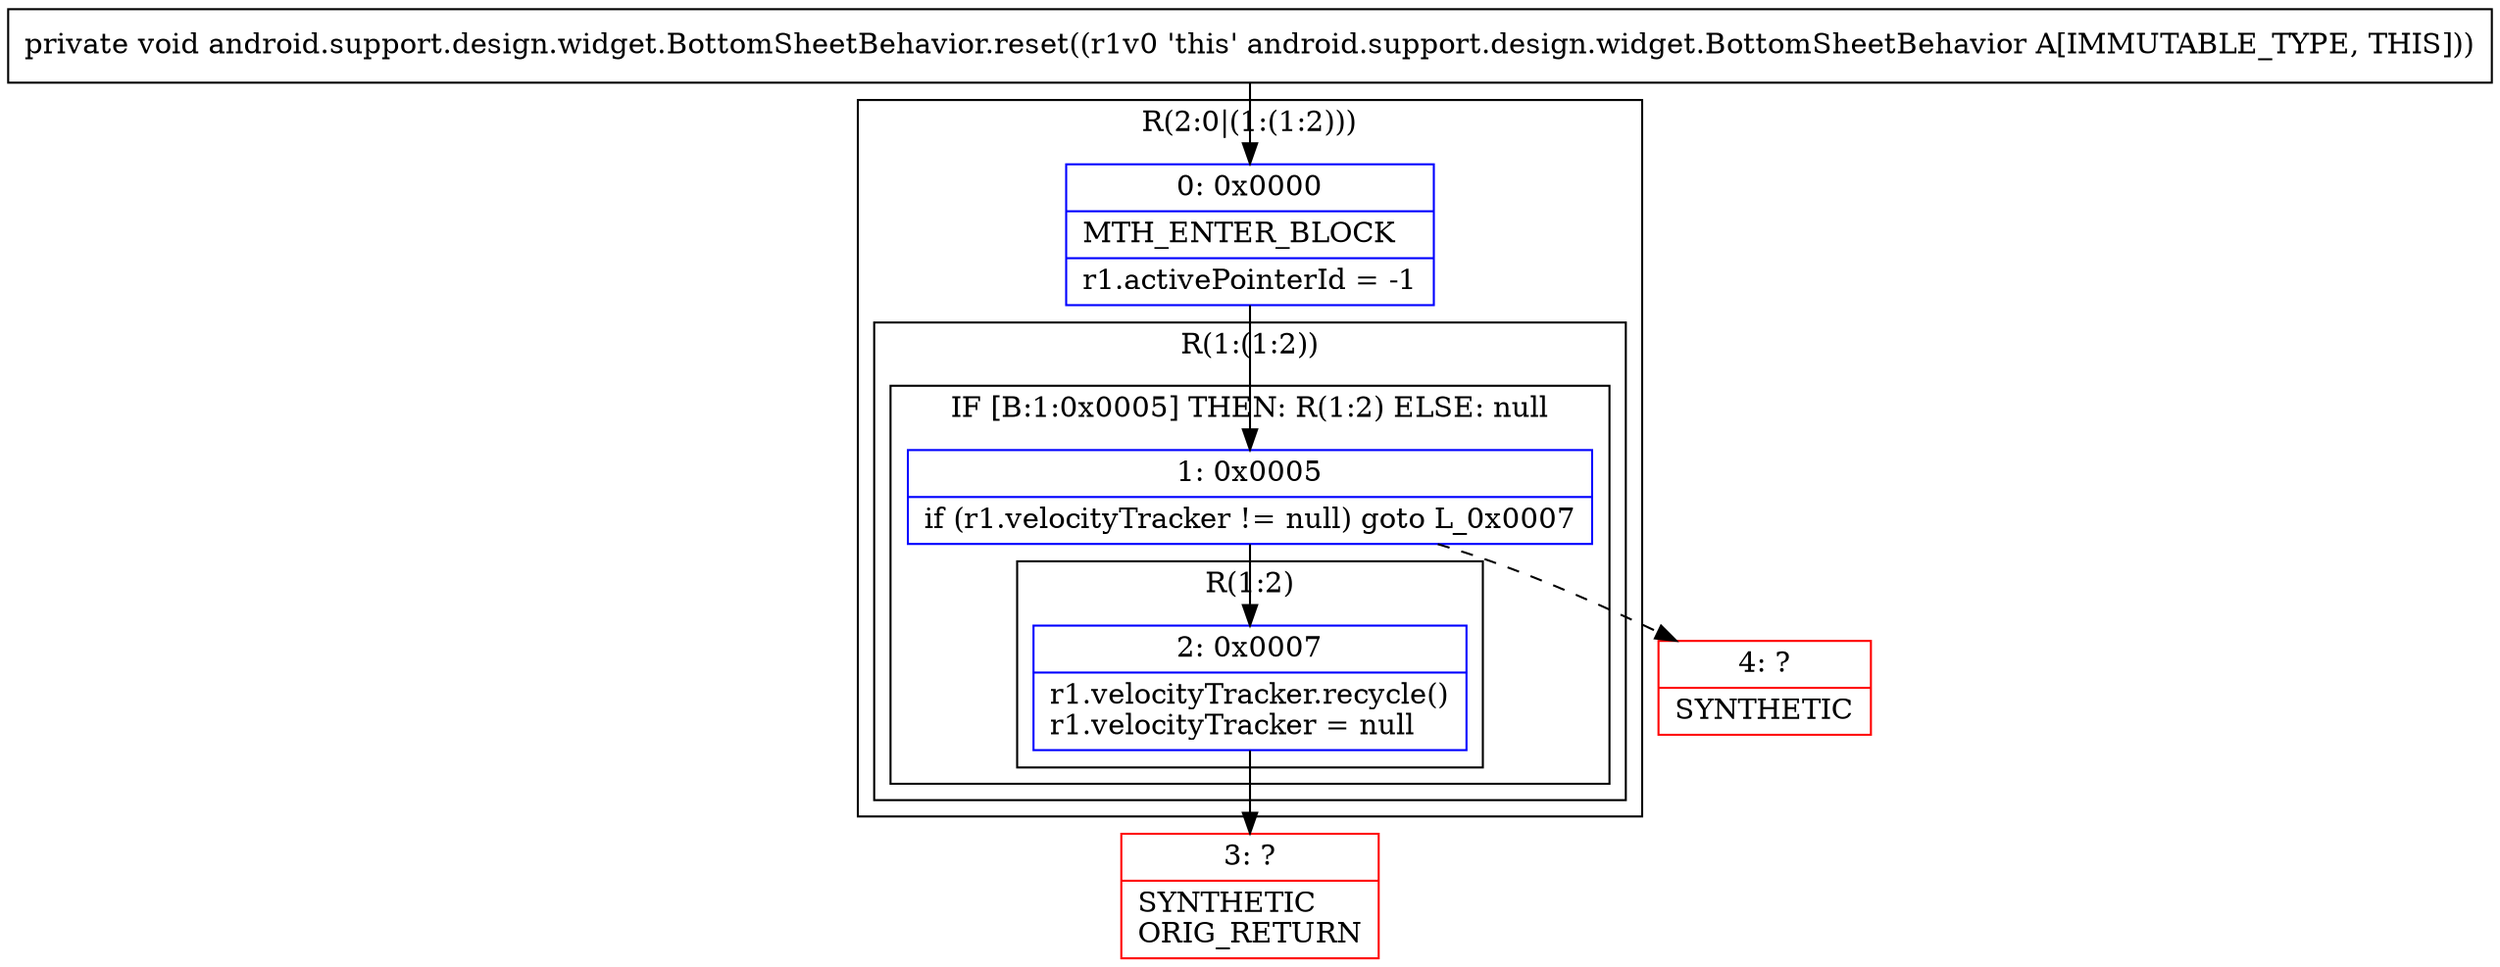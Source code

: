 digraph "CFG forandroid.support.design.widget.BottomSheetBehavior.reset()V" {
subgraph cluster_Region_722139126 {
label = "R(2:0|(1:(1:2)))";
node [shape=record,color=blue];
Node_0 [shape=record,label="{0\:\ 0x0000|MTH_ENTER_BLOCK\l|r1.activePointerId = \-1\l}"];
subgraph cluster_Region_751747819 {
label = "R(1:(1:2))";
node [shape=record,color=blue];
subgraph cluster_IfRegion_1531013281 {
label = "IF [B:1:0x0005] THEN: R(1:2) ELSE: null";
node [shape=record,color=blue];
Node_1 [shape=record,label="{1\:\ 0x0005|if (r1.velocityTracker != null) goto L_0x0007\l}"];
subgraph cluster_Region_714592011 {
label = "R(1:2)";
node [shape=record,color=blue];
Node_2 [shape=record,label="{2\:\ 0x0007|r1.velocityTracker.recycle()\lr1.velocityTracker = null\l}"];
}
}
}
}
Node_3 [shape=record,color=red,label="{3\:\ ?|SYNTHETIC\lORIG_RETURN\l}"];
Node_4 [shape=record,color=red,label="{4\:\ ?|SYNTHETIC\l}"];
MethodNode[shape=record,label="{private void android.support.design.widget.BottomSheetBehavior.reset((r1v0 'this' android.support.design.widget.BottomSheetBehavior A[IMMUTABLE_TYPE, THIS])) }"];
MethodNode -> Node_0;
Node_0 -> Node_1;
Node_1 -> Node_2;
Node_1 -> Node_4[style=dashed];
Node_2 -> Node_3;
}

